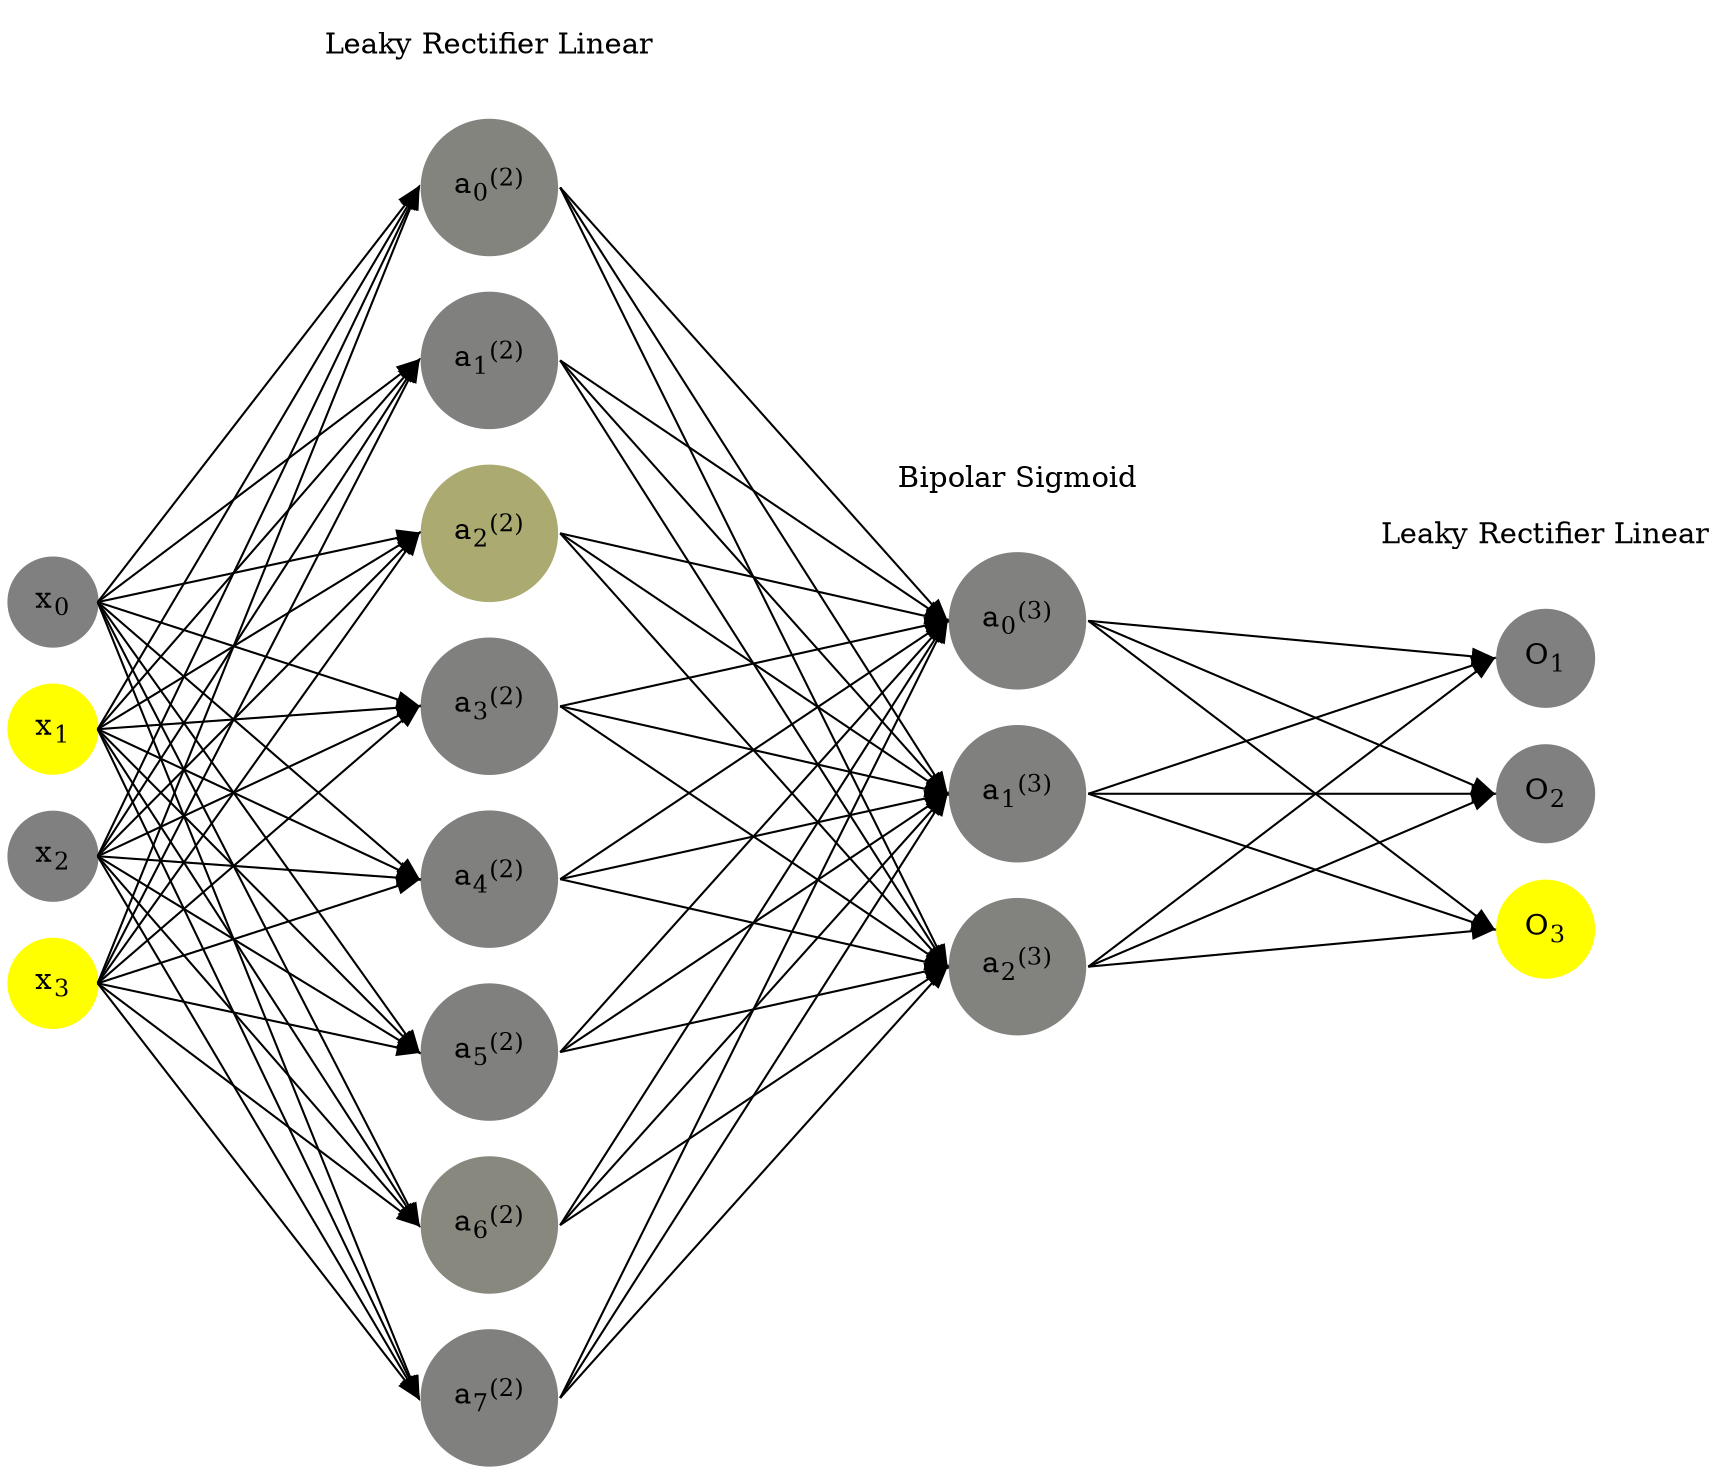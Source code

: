 digraph G {
	rankdir = LR;
	splines=false;
	edge[style=invis];
	ranksep= 1.4;
	{
	node [shape=circle, color="0.1667, 0.0, 0.5", style=filled, fillcolor="0.1667, 0.0, 0.5"];
	x0 [label=<x<sub>0</sub>>];
	}
	{
	node [shape=circle, color="0.1667, 1.0, 1.0", style=filled, fillcolor="0.1667, 1.0, 1.0"];
	x1 [label=<x<sub>1</sub>>];
	}
	{
	node [shape=circle, color="0.1667, 0.0, 0.5", style=filled, fillcolor="0.1667, 0.0, 0.5"];
	x2 [label=<x<sub>2</sub>>];
	}
	{
	node [shape=circle, color="0.1667, 1.0, 1.0", style=filled, fillcolor="0.1667, 1.0, 1.0"];
	x3 [label=<x<sub>3</sub>>];
	}
	{
	node [shape=circle, color="0.1667, 0.035329, 0.517664", style=filled, fillcolor="0.1667, 0.035329, 0.517664"];
	a02 [label=<a<sub>0</sub><sup>(2)</sup>>];
	}
	{
	node [shape=circle, color="0.1667, 0.001705, 0.500852", style=filled, fillcolor="0.1667, 0.001705, 0.500852"];
	a12 [label=<a<sub>1</sub><sup>(2)</sup>>];
	}
	{
	node [shape=circle, color="0.1667, 0.330965, 0.665483", style=filled, fillcolor="0.1667, 0.330965, 0.665483"];
	a22 [label=<a<sub>2</sub><sup>(2)</sup>>];
	}
	{
	node [shape=circle, color="0.1667, 0.001444, 0.500722", style=filled, fillcolor="0.1667, 0.001444, 0.500722"];
	a32 [label=<a<sub>3</sub><sup>(2)</sup>>];
	}
	{
	node [shape=circle, color="0.1667, 0.000724, 0.500362", style=filled, fillcolor="0.1667, 0.000724, 0.500362"];
	a42 [label=<a<sub>4</sub><sup>(2)</sup>>];
	}
	{
	node [shape=circle, color="0.1667, 0.000008, 0.500004", style=filled, fillcolor="0.1667, 0.000008, 0.500004"];
	a52 [label=<a<sub>5</sub><sup>(2)</sup>>];
	}
	{
	node [shape=circle, color="0.1667, 0.065723, 0.532862", style=filled, fillcolor="0.1667, 0.065723, 0.532862"];
	a62 [label=<a<sub>6</sub><sup>(2)</sup>>];
	}
	{
	node [shape=circle, color="0.1667, 0.002354, 0.501177", style=filled, fillcolor="0.1667, 0.002354, 0.501177"];
	a72 [label=<a<sub>7</sub><sup>(2)</sup>>];
	}
	{
	node [shape=circle, color="0.1667, 0.009476, 0.504738", style=filled, fillcolor="0.1667, 0.009476, 0.504738"];
	a03 [label=<a<sub>0</sub><sup>(3)</sup>>];
	}
	{
	node [shape=circle, color="0.1667, 0.004990, 0.502495", style=filled, fillcolor="0.1667, 0.004990, 0.502495"];
	a13 [label=<a<sub>1</sub><sup>(3)</sup>>];
	}
	{
	node [shape=circle, color="0.1667, 0.016359, 0.508180", style=filled, fillcolor="0.1667, 0.016359, 0.508180"];
	a23 [label=<a<sub>2</sub><sup>(3)</sup>>];
	}
	{
	node [shape=circle, color="0.1667, 0.0, 0.5", style=filled, fillcolor="0.1667, 0.0, 0.5"];
	O1 [label=<O<sub>1</sub>>];
	}
	{
	node [shape=circle, color="0.1667, 0.0, 0.5", style=filled, fillcolor="0.1667, 0.0, 0.5"];
	O2 [label=<O<sub>2</sub>>];
	}
	{
	node [shape=circle, color="0.1667, 1.0, 1.0", style=filled, fillcolor="0.1667, 1.0, 1.0"];
	O3 [label=<O<sub>3</sub>>];
	}
	{
	rank=same;
	x0->x1->x2->x3;
	}
	{
	rank=same;
	a02->a12->a22->a32->a42->a52->a62->a72;
	}
	{
	rank=same;
	a03->a13->a23;
	}
	{
	rank=same;
	O1->O2->O3;
	}
	l1 [shape=plaintext,label="Leaky Rectifier Linear"];
	l1->a02;
	{rank=same; l1;a02};
	l2 [shape=plaintext,label="Bipolar Sigmoid"];
	l2->a03;
	{rank=same; l2;a03};
	l3 [shape=plaintext,label="Leaky Rectifier Linear"];
	l3->O1;
	{rank=same; l3;O1};
edge[style=solid, tailport=e, headport=w];
	{x0;x1;x2;x3} -> {a02;a12;a22;a32;a42;a52;a62;a72};
	{a02;a12;a22;a32;a42;a52;a62;a72} -> {a03;a13;a23};
	{a03;a13;a23} -> {O1,O2,O3};
}